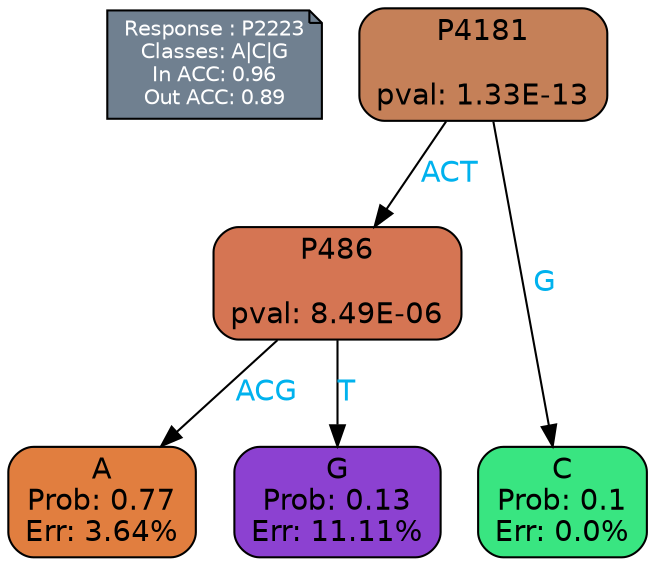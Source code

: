 digraph Tree {
node [shape=box, style="filled, rounded", color="black", fontname=helvetica] ;
graph [ranksep=equally, splines=polylines, bgcolor=transparent, dpi=600] ;
edge [fontname=helvetica] ;
LEGEND [label="Response : P2223
Classes: A|C|G
In ACC: 0.96
Out ACC: 0.89
",shape=note,align=left,style=filled,fillcolor="slategray",fontcolor="white",fontsize=10];1 [label="P4181

pval: 1.33E-13", fillcolor="#c58058"] ;
2 [label="P486

pval: 8.49E-06", fillcolor="#d57553"] ;
3 [label="A
Prob: 0.77
Err: 3.64%", fillcolor="#e17e3f"] ;
4 [label="G
Prob: 0.13
Err: 11.11%", fillcolor="#8c41d1"] ;
5 [label="C
Prob: 0.1
Err: 0.0%", fillcolor="#39e581"] ;
1 -> 2 [label="ACT",fontcolor=deepskyblue2] ;
1 -> 5 [label="G",fontcolor=deepskyblue2] ;
2 -> 3 [label="ACG",fontcolor=deepskyblue2] ;
2 -> 4 [label="T",fontcolor=deepskyblue2] ;
{rank = same; 3;4;5;}{rank = same; LEGEND;1;}}
